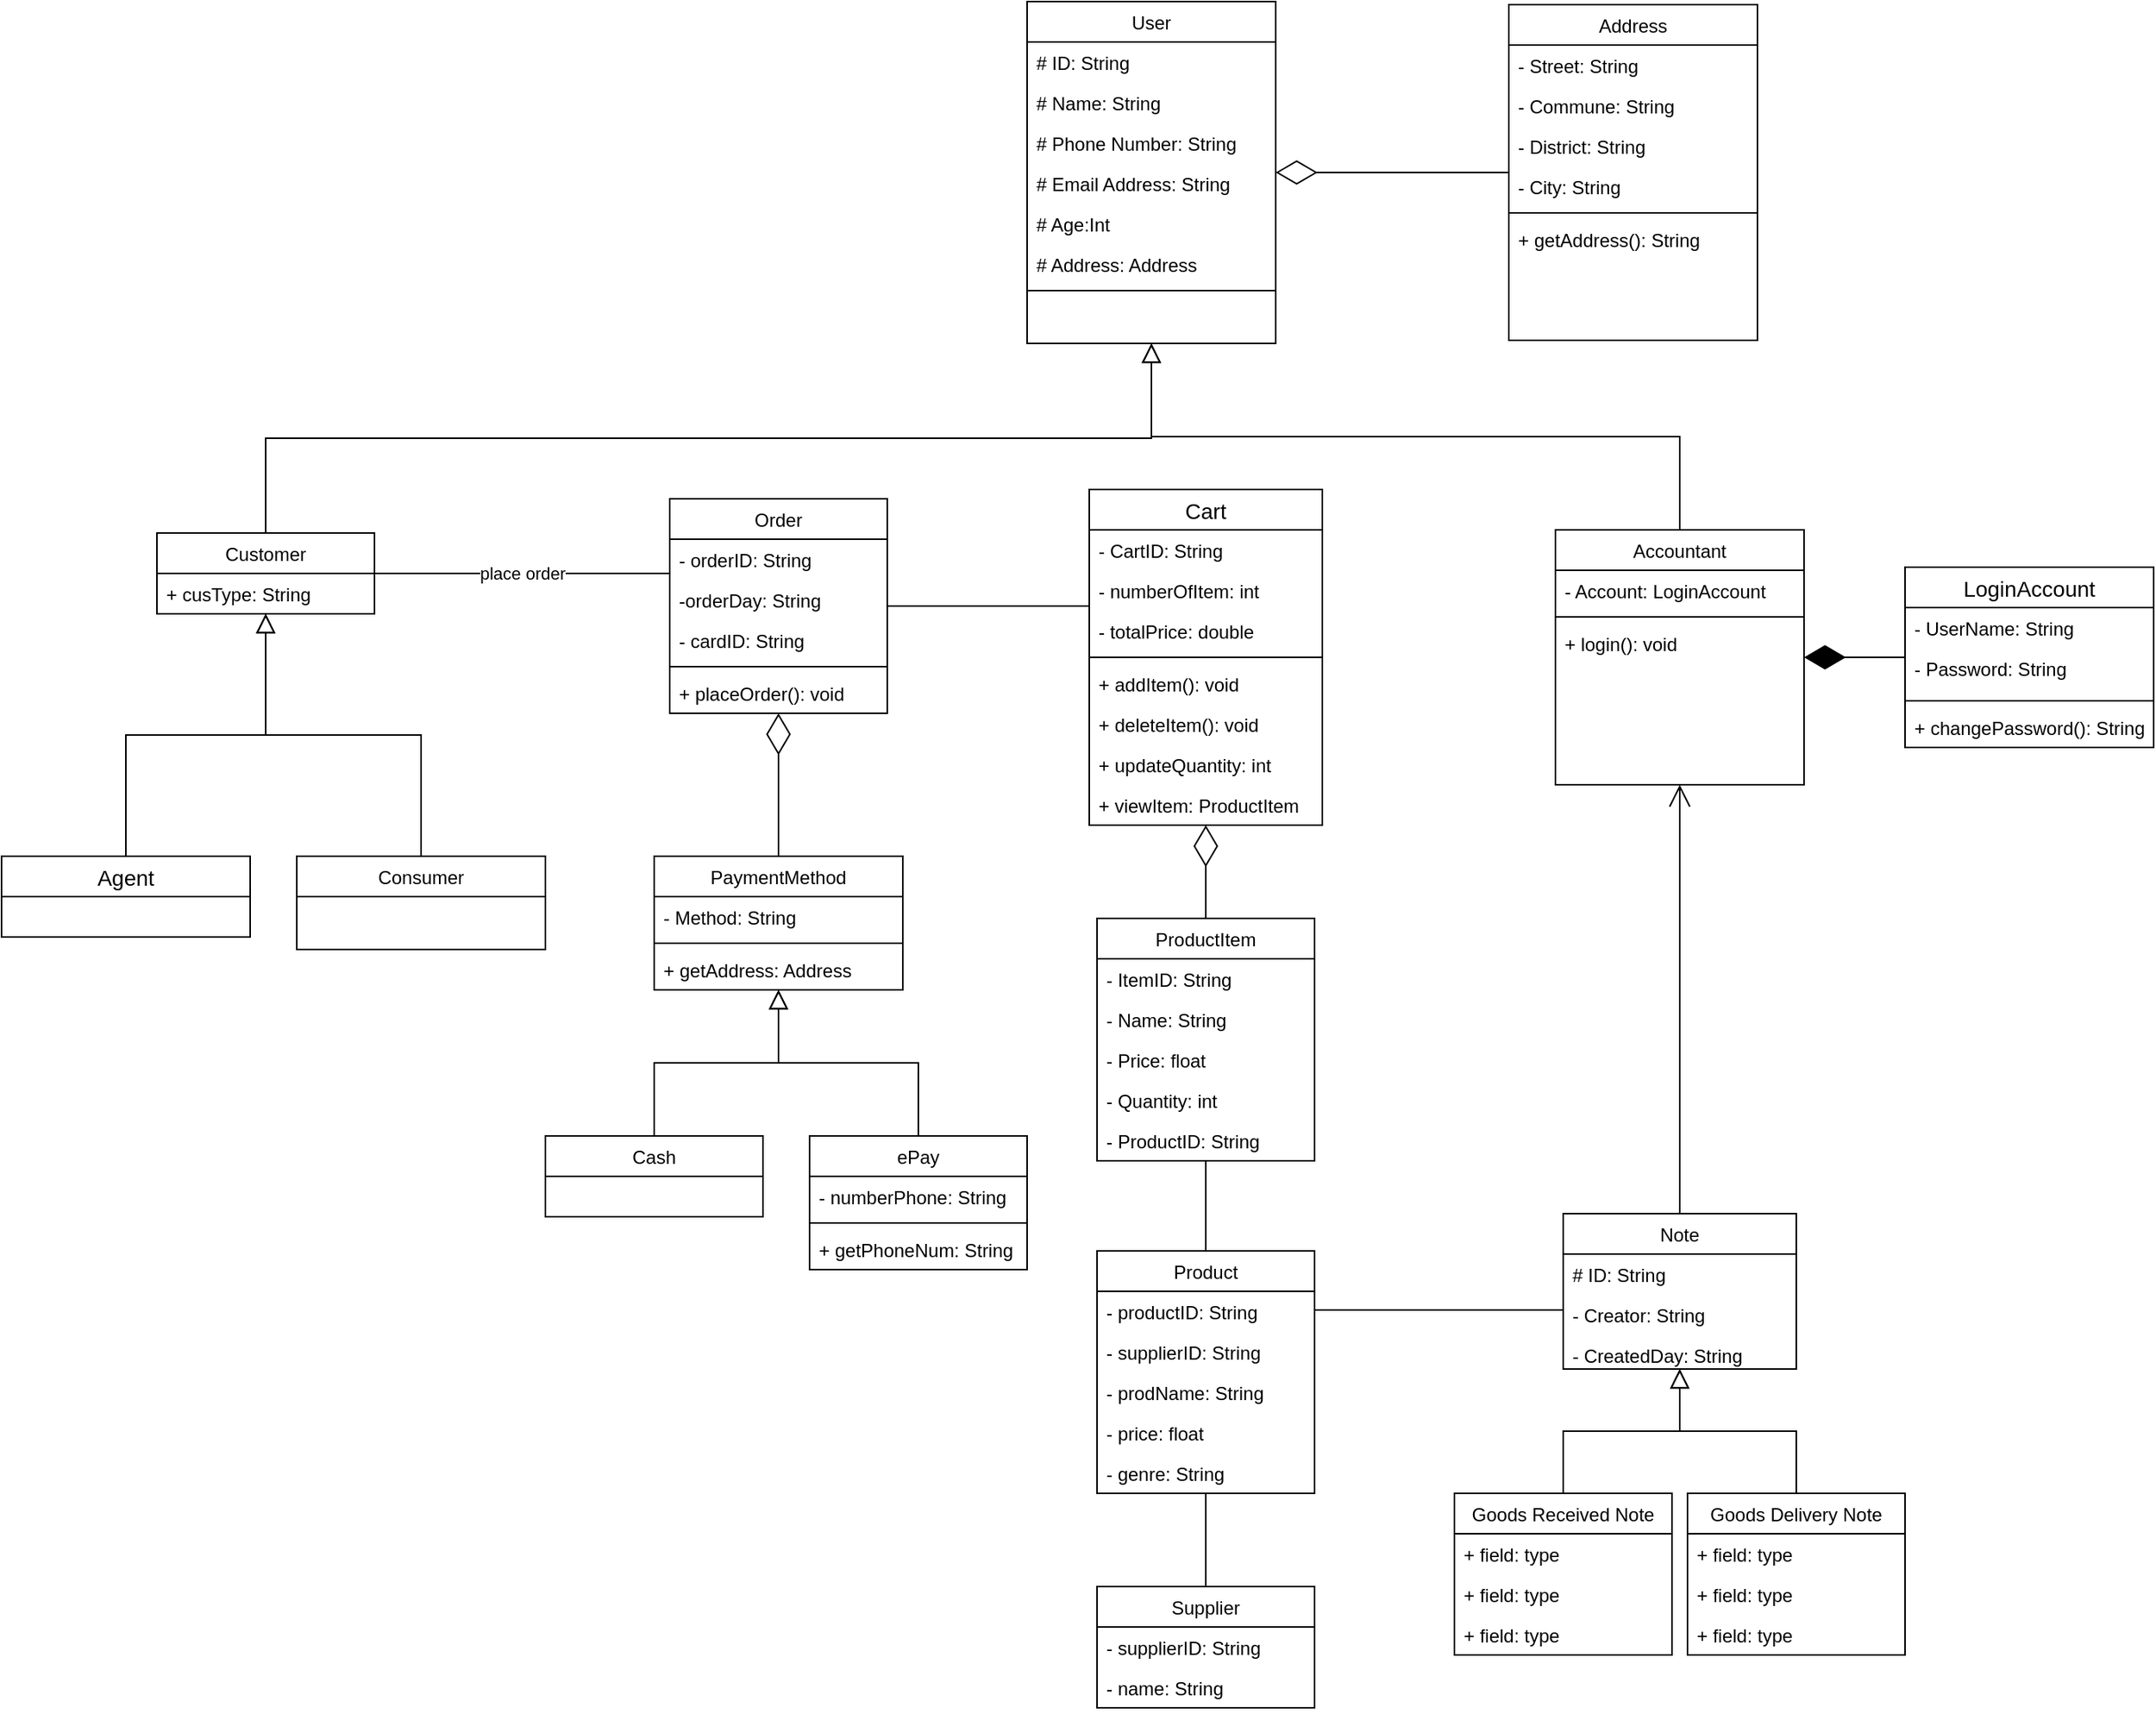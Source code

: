 <mxfile version="20.5.3" type="github">
  <diagram id="C5RBs43oDa-KdzZeNtuy" name="Page-1">
    <mxGraphModel dx="3068" dy="823" grid="1" gridSize="10" guides="1" tooltips="1" connect="1" arrows="1" fold="1" page="1" pageScale="1" pageWidth="827" pageHeight="1169" math="0" shadow="0">
      <root>
        <mxCell id="WIyWlLk6GJQsqaUBKTNV-0" />
        <mxCell id="WIyWlLk6GJQsqaUBKTNV-1" parent="WIyWlLk6GJQsqaUBKTNV-0" />
        <mxCell id="zkfFHV4jXpPFQw0GAbJ--0" value="User" style="swimlane;fontStyle=0;align=center;verticalAlign=top;childLayout=stackLayout;horizontal=1;startSize=26;horizontalStack=0;resizeParent=1;resizeLast=0;collapsible=1;marginBottom=0;rounded=0;shadow=0;strokeWidth=1;glass=0;sketch=0;gradientColor=none;fillColor=none;" parent="WIyWlLk6GJQsqaUBKTNV-1" vertex="1">
          <mxGeometry x="-290" y="350" width="160" height="220" as="geometry">
            <mxRectangle x="230" y="140" width="160" height="26" as="alternateBounds" />
          </mxGeometry>
        </mxCell>
        <mxCell id="hDzxlIiHxSEQeTDy4nGC-58" value="# ID: String" style="text;strokeColor=none;fillColor=none;align=left;verticalAlign=top;spacingLeft=4;spacingRight=4;overflow=hidden;rotatable=0;points=[[0,0.5],[1,0.5]];portConstraint=eastwest;" vertex="1" parent="zkfFHV4jXpPFQw0GAbJ--0">
          <mxGeometry y="26" width="160" height="26" as="geometry" />
        </mxCell>
        <mxCell id="zkfFHV4jXpPFQw0GAbJ--1" value="# Name: String" style="text;align=left;verticalAlign=top;spacingLeft=4;spacingRight=4;overflow=hidden;rotatable=0;points=[[0,0.5],[1,0.5]];portConstraint=eastwest;" parent="zkfFHV4jXpPFQw0GAbJ--0" vertex="1">
          <mxGeometry y="52" width="160" height="26" as="geometry" />
        </mxCell>
        <mxCell id="zkfFHV4jXpPFQw0GAbJ--2" value="# Phone Number: String" style="text;align=left;verticalAlign=top;spacingLeft=4;spacingRight=4;overflow=hidden;rotatable=0;points=[[0,0.5],[1,0.5]];portConstraint=eastwest;rounded=0;shadow=0;html=0;" parent="zkfFHV4jXpPFQw0GAbJ--0" vertex="1">
          <mxGeometry y="78" width="160" height="26" as="geometry" />
        </mxCell>
        <mxCell id="zkfFHV4jXpPFQw0GAbJ--3" value="# Email Address: String" style="text;align=left;verticalAlign=top;spacingLeft=4;spacingRight=4;overflow=hidden;rotatable=0;points=[[0,0.5],[1,0.5]];portConstraint=eastwest;rounded=0;shadow=0;html=0;" parent="zkfFHV4jXpPFQw0GAbJ--0" vertex="1">
          <mxGeometry y="104" width="160" height="26" as="geometry" />
        </mxCell>
        <mxCell id="hDzxlIiHxSEQeTDy4nGC-28" value="# Age:Int" style="text;strokeColor=none;fillColor=none;align=left;verticalAlign=top;spacingLeft=4;spacingRight=4;overflow=hidden;rotatable=0;points=[[0,0.5],[1,0.5]];portConstraint=eastwest;" vertex="1" parent="zkfFHV4jXpPFQw0GAbJ--0">
          <mxGeometry y="130" width="160" height="26" as="geometry" />
        </mxCell>
        <mxCell id="hDzxlIiHxSEQeTDy4nGC-30" value="# Address: Address" style="text;strokeColor=none;fillColor=none;align=left;verticalAlign=top;spacingLeft=4;spacingRight=4;overflow=hidden;rotatable=0;points=[[0,0.5],[1,0.5]];portConstraint=eastwest;" vertex="1" parent="zkfFHV4jXpPFQw0GAbJ--0">
          <mxGeometry y="156" width="160" height="26" as="geometry" />
        </mxCell>
        <mxCell id="zkfFHV4jXpPFQw0GAbJ--4" value="" style="line;html=1;strokeWidth=1;align=left;verticalAlign=middle;spacingTop=-1;spacingLeft=3;spacingRight=3;rotatable=0;labelPosition=right;points=[];portConstraint=eastwest;" parent="zkfFHV4jXpPFQw0GAbJ--0" vertex="1">
          <mxGeometry y="182" width="160" height="8" as="geometry" />
        </mxCell>
        <mxCell id="zkfFHV4jXpPFQw0GAbJ--6" value="Accountant" style="swimlane;fontStyle=0;align=center;verticalAlign=top;childLayout=stackLayout;horizontal=1;startSize=26;horizontalStack=0;resizeParent=1;resizeLast=0;collapsible=1;marginBottom=0;rounded=0;shadow=0;strokeWidth=1;fillColor=none;" parent="WIyWlLk6GJQsqaUBKTNV-1" vertex="1">
          <mxGeometry x="50" y="690" width="160" height="164" as="geometry">
            <mxRectangle x="130" y="380" width="160" height="26" as="alternateBounds" />
          </mxGeometry>
        </mxCell>
        <mxCell id="hDzxlIiHxSEQeTDy4nGC-31" value="- Account: LoginAccount" style="text;strokeColor=none;fillColor=none;align=left;verticalAlign=top;spacingLeft=4;spacingRight=4;overflow=hidden;rotatable=0;points=[[0,0.5],[1,0.5]];portConstraint=eastwest;" vertex="1" parent="zkfFHV4jXpPFQw0GAbJ--6">
          <mxGeometry y="26" width="160" height="26" as="geometry" />
        </mxCell>
        <mxCell id="zkfFHV4jXpPFQw0GAbJ--9" value="" style="line;html=1;strokeWidth=1;align=left;verticalAlign=middle;spacingTop=-1;spacingLeft=3;spacingRight=3;rotatable=0;labelPosition=right;points=[];portConstraint=eastwest;" parent="zkfFHV4jXpPFQw0GAbJ--6" vertex="1">
          <mxGeometry y="52" width="160" height="8" as="geometry" />
        </mxCell>
        <mxCell id="hDzxlIiHxSEQeTDy4nGC-85" value="+ login(): void" style="text;strokeColor=none;fillColor=none;align=left;verticalAlign=top;spacingLeft=4;spacingRight=4;overflow=hidden;rotatable=0;points=[[0,0.5],[1,0.5]];portConstraint=eastwest;" vertex="1" parent="zkfFHV4jXpPFQw0GAbJ--6">
          <mxGeometry y="60" width="160" height="26" as="geometry" />
        </mxCell>
        <mxCell id="zkfFHV4jXpPFQw0GAbJ--12" value="" style="endArrow=block;endSize=10;endFill=0;shadow=0;strokeWidth=1;rounded=0;edgeStyle=elbowEdgeStyle;elbow=vertical;" parent="WIyWlLk6GJQsqaUBKTNV-1" source="zkfFHV4jXpPFQw0GAbJ--6" target="zkfFHV4jXpPFQw0GAbJ--0" edge="1">
          <mxGeometry width="160" relative="1" as="geometry">
            <mxPoint x="200" y="203" as="sourcePoint" />
            <mxPoint x="200" y="203" as="targetPoint" />
          </mxGeometry>
        </mxCell>
        <mxCell id="zkfFHV4jXpPFQw0GAbJ--13" value="Consumer" style="swimlane;fontStyle=0;align=center;verticalAlign=top;childLayout=stackLayout;horizontal=1;startSize=26;horizontalStack=0;resizeParent=1;resizeLast=0;collapsible=1;marginBottom=0;rounded=0;shadow=0;strokeWidth=1;fillColor=none;" parent="WIyWlLk6GJQsqaUBKTNV-1" vertex="1">
          <mxGeometry x="-760" y="900" width="160" height="60" as="geometry">
            <mxRectangle x="340" y="380" width="170" height="26" as="alternateBounds" />
          </mxGeometry>
        </mxCell>
        <mxCell id="zkfFHV4jXpPFQw0GAbJ--16" value="" style="endArrow=block;endSize=10;endFill=0;shadow=0;strokeWidth=1;rounded=0;edgeStyle=elbowEdgeStyle;elbow=vertical;" parent="WIyWlLk6GJQsqaUBKTNV-1" source="zkfFHV4jXpPFQw0GAbJ--13" target="oCz8fH9O_OMHNRwuJ_HF-74" edge="1">
          <mxGeometry width="160" relative="1" as="geometry">
            <mxPoint x="-60" y="571" as="sourcePoint" />
            <mxPoint x="-540" y="738" as="targetPoint" />
          </mxGeometry>
        </mxCell>
        <mxCell id="zkfFHV4jXpPFQw0GAbJ--17" value="Address" style="swimlane;fontStyle=0;align=center;verticalAlign=top;childLayout=stackLayout;horizontal=1;startSize=26;horizontalStack=0;resizeParent=1;resizeLast=0;collapsible=1;marginBottom=0;rounded=0;shadow=0;strokeWidth=1;fillColor=none;" parent="WIyWlLk6GJQsqaUBKTNV-1" vertex="1">
          <mxGeometry x="20" y="352" width="160" height="216" as="geometry">
            <mxRectangle x="550" y="140" width="160" height="26" as="alternateBounds" />
          </mxGeometry>
        </mxCell>
        <mxCell id="zkfFHV4jXpPFQw0GAbJ--19" value="- Street: String" style="text;align=left;verticalAlign=top;spacingLeft=4;spacingRight=4;overflow=hidden;rotatable=0;points=[[0,0.5],[1,0.5]];portConstraint=eastwest;rounded=0;shadow=0;html=0;" parent="zkfFHV4jXpPFQw0GAbJ--17" vertex="1">
          <mxGeometry y="26" width="160" height="26" as="geometry" />
        </mxCell>
        <mxCell id="zkfFHV4jXpPFQw0GAbJ--20" value="- Commune: String" style="text;align=left;verticalAlign=top;spacingLeft=4;spacingRight=4;overflow=hidden;rotatable=0;points=[[0,0.5],[1,0.5]];portConstraint=eastwest;rounded=0;shadow=0;html=0;" parent="zkfFHV4jXpPFQw0GAbJ--17" vertex="1">
          <mxGeometry y="52" width="160" height="26" as="geometry" />
        </mxCell>
        <mxCell id="zkfFHV4jXpPFQw0GAbJ--21" value="- District: String" style="text;align=left;verticalAlign=top;spacingLeft=4;spacingRight=4;overflow=hidden;rotatable=0;points=[[0,0.5],[1,0.5]];portConstraint=eastwest;rounded=0;shadow=0;html=0;" parent="zkfFHV4jXpPFQw0GAbJ--17" vertex="1">
          <mxGeometry y="78" width="160" height="26" as="geometry" />
        </mxCell>
        <mxCell id="zkfFHV4jXpPFQw0GAbJ--22" value="- City: String" style="text;align=left;verticalAlign=top;spacingLeft=4;spacingRight=4;overflow=hidden;rotatable=0;points=[[0,0.5],[1,0.5]];portConstraint=eastwest;rounded=0;shadow=0;html=0;" parent="zkfFHV4jXpPFQw0GAbJ--17" vertex="1">
          <mxGeometry y="104" width="160" height="26" as="geometry" />
        </mxCell>
        <mxCell id="zkfFHV4jXpPFQw0GAbJ--23" value="" style="line;html=1;strokeWidth=1;align=left;verticalAlign=middle;spacingTop=-1;spacingLeft=3;spacingRight=3;rotatable=0;labelPosition=right;points=[];portConstraint=eastwest;" parent="zkfFHV4jXpPFQw0GAbJ--17" vertex="1">
          <mxGeometry y="130" width="160" height="8" as="geometry" />
        </mxCell>
        <mxCell id="hDzxlIiHxSEQeTDy4nGC-86" value="+ getAddress(): String" style="text;strokeColor=none;fillColor=none;align=left;verticalAlign=top;spacingLeft=4;spacingRight=4;overflow=hidden;rotatable=0;points=[[0,0.5],[1,0.5]];portConstraint=eastwest;" vertex="1" parent="zkfFHV4jXpPFQw0GAbJ--17">
          <mxGeometry y="138" width="160" height="26" as="geometry" />
        </mxCell>
        <mxCell id="oCz8fH9O_OMHNRwuJ_HF-2" value="Agent" style="swimlane;fontStyle=0;childLayout=stackLayout;horizontal=1;startSize=26;horizontalStack=0;resizeParent=1;resizeParentMax=0;resizeLast=0;collapsible=1;marginBottom=0;align=center;fontSize=14;fillColor=none;" parent="WIyWlLk6GJQsqaUBKTNV-1" vertex="1">
          <mxGeometry x="-950" y="900" width="160" height="52" as="geometry" />
        </mxCell>
        <mxCell id="oCz8fH9O_OMHNRwuJ_HF-9" value="" style="endArrow=block;endSize=10;endFill=0;shadow=0;strokeWidth=1;rounded=0;edgeStyle=elbowEdgeStyle;elbow=vertical;" parent="WIyWlLk6GJQsqaUBKTNV-1" source="oCz8fH9O_OMHNRwuJ_HF-2" target="oCz8fH9O_OMHNRwuJ_HF-74" edge="1">
          <mxGeometry width="160" relative="1" as="geometry">
            <mxPoint x="-440" y="948" as="sourcePoint" />
            <mxPoint x="-560" y="718" as="targetPoint" />
          </mxGeometry>
        </mxCell>
        <mxCell id="oCz8fH9O_OMHNRwuJ_HF-10" value="LoginAccount" style="swimlane;fontStyle=0;childLayout=stackLayout;horizontal=1;startSize=26;horizontalStack=0;resizeParent=1;resizeParentMax=0;resizeLast=0;collapsible=1;marginBottom=0;align=center;fontSize=14;" parent="WIyWlLk6GJQsqaUBKTNV-1" vertex="1">
          <mxGeometry x="275" y="714" width="160" height="116" as="geometry" />
        </mxCell>
        <mxCell id="hDzxlIiHxSEQeTDy4nGC-47" value="- UserName: String" style="text;strokeColor=none;fillColor=none;align=left;verticalAlign=top;spacingLeft=4;spacingRight=4;overflow=hidden;rotatable=0;points=[[0,0.5],[1,0.5]];portConstraint=eastwest;" vertex="1" parent="oCz8fH9O_OMHNRwuJ_HF-10">
          <mxGeometry y="26" width="160" height="26" as="geometry" />
        </mxCell>
        <mxCell id="oCz8fH9O_OMHNRwuJ_HF-11" value="- Password: String" style="text;strokeColor=none;fillColor=none;spacingLeft=4;spacingRight=4;overflow=hidden;rotatable=0;points=[[0,0.5],[1,0.5]];portConstraint=eastwest;fontSize=12;" parent="oCz8fH9O_OMHNRwuJ_HF-10" vertex="1">
          <mxGeometry y="52" width="160" height="30" as="geometry" />
        </mxCell>
        <mxCell id="hDzxlIiHxSEQeTDy4nGC-83" value="" style="line;strokeWidth=1;fillColor=none;align=left;verticalAlign=middle;spacingTop=-1;spacingLeft=3;spacingRight=3;rotatable=0;labelPosition=right;points=[];portConstraint=eastwest;strokeColor=inherit;" vertex="1" parent="oCz8fH9O_OMHNRwuJ_HF-10">
          <mxGeometry y="82" width="160" height="8" as="geometry" />
        </mxCell>
        <mxCell id="hDzxlIiHxSEQeTDy4nGC-84" value="+ changePassword(): String" style="text;strokeColor=none;fillColor=none;align=left;verticalAlign=top;spacingLeft=4;spacingRight=4;overflow=hidden;rotatable=0;points=[[0,0.5],[1,0.5]];portConstraint=eastwest;" vertex="1" parent="oCz8fH9O_OMHNRwuJ_HF-10">
          <mxGeometry y="90" width="160" height="26" as="geometry" />
        </mxCell>
        <mxCell id="oCz8fH9O_OMHNRwuJ_HF-30" value="Cart" style="swimlane;fontStyle=0;childLayout=stackLayout;horizontal=1;startSize=26;horizontalStack=0;resizeParent=1;resizeParentMax=0;resizeLast=0;collapsible=1;marginBottom=0;align=center;fontSize=14;fillColor=none;" parent="WIyWlLk6GJQsqaUBKTNV-1" vertex="1">
          <mxGeometry x="-250" y="664" width="150" height="216" as="geometry" />
        </mxCell>
        <mxCell id="hDzxlIiHxSEQeTDy4nGC-60" value="- CartID: String" style="text;strokeColor=none;fillColor=none;align=left;verticalAlign=top;spacingLeft=4;spacingRight=4;overflow=hidden;rotatable=0;points=[[0,0.5],[1,0.5]];portConstraint=eastwest;" vertex="1" parent="oCz8fH9O_OMHNRwuJ_HF-30">
          <mxGeometry y="26" width="150" height="26" as="geometry" />
        </mxCell>
        <mxCell id="hDzxlIiHxSEQeTDy4nGC-73" value="- numberOfItem: int" style="text;strokeColor=none;fillColor=none;align=left;verticalAlign=top;spacingLeft=4;spacingRight=4;overflow=hidden;rotatable=0;points=[[0,0.5],[1,0.5]];portConstraint=eastwest;" vertex="1" parent="oCz8fH9O_OMHNRwuJ_HF-30">
          <mxGeometry y="52" width="150" height="26" as="geometry" />
        </mxCell>
        <mxCell id="hDzxlIiHxSEQeTDy4nGC-74" value="- totalPrice: double" style="text;strokeColor=none;fillColor=none;align=left;verticalAlign=top;spacingLeft=4;spacingRight=4;overflow=hidden;rotatable=0;points=[[0,0.5],[1,0.5]];portConstraint=eastwest;" vertex="1" parent="oCz8fH9O_OMHNRwuJ_HF-30">
          <mxGeometry y="78" width="150" height="26" as="geometry" />
        </mxCell>
        <mxCell id="hDzxlIiHxSEQeTDy4nGC-89" value="" style="line;strokeWidth=1;fillColor=none;align=left;verticalAlign=middle;spacingTop=-1;spacingLeft=3;spacingRight=3;rotatable=0;labelPosition=right;points=[];portConstraint=eastwest;strokeColor=inherit;" vertex="1" parent="oCz8fH9O_OMHNRwuJ_HF-30">
          <mxGeometry y="104" width="150" height="8" as="geometry" />
        </mxCell>
        <mxCell id="hDzxlIiHxSEQeTDy4nGC-90" value="+ addItem(): void" style="text;strokeColor=none;fillColor=none;align=left;verticalAlign=top;spacingLeft=4;spacingRight=4;overflow=hidden;rotatable=0;points=[[0,0.5],[1,0.5]];portConstraint=eastwest;" vertex="1" parent="oCz8fH9O_OMHNRwuJ_HF-30">
          <mxGeometry y="112" width="150" height="26" as="geometry" />
        </mxCell>
        <mxCell id="hDzxlIiHxSEQeTDy4nGC-91" value="+ deleteItem(): void" style="text;strokeColor=none;fillColor=none;align=left;verticalAlign=top;spacingLeft=4;spacingRight=4;overflow=hidden;rotatable=0;points=[[0,0.5],[1,0.5]];portConstraint=eastwest;" vertex="1" parent="oCz8fH9O_OMHNRwuJ_HF-30">
          <mxGeometry y="138" width="150" height="26" as="geometry" />
        </mxCell>
        <mxCell id="hDzxlIiHxSEQeTDy4nGC-92" value="+ updateQuantity: int" style="text;strokeColor=none;fillColor=none;align=left;verticalAlign=top;spacingLeft=4;spacingRight=4;overflow=hidden;rotatable=0;points=[[0,0.5],[1,0.5]];portConstraint=eastwest;" vertex="1" parent="oCz8fH9O_OMHNRwuJ_HF-30">
          <mxGeometry y="164" width="150" height="26" as="geometry" />
        </mxCell>
        <mxCell id="hDzxlIiHxSEQeTDy4nGC-93" value="+ viewItem: ProductItem" style="text;strokeColor=none;fillColor=none;align=left;verticalAlign=top;spacingLeft=4;spacingRight=4;overflow=hidden;rotatable=0;points=[[0,0.5],[1,0.5]];portConstraint=eastwest;" vertex="1" parent="oCz8fH9O_OMHNRwuJ_HF-30">
          <mxGeometry y="190" width="150" height="26" as="geometry" />
        </mxCell>
        <mxCell id="oCz8fH9O_OMHNRwuJ_HF-43" value="Goods Received Note" style="swimlane;fontStyle=0;childLayout=stackLayout;horizontal=1;startSize=26;fillColor=none;horizontalStack=0;resizeParent=1;resizeParentMax=0;resizeLast=0;collapsible=1;marginBottom=0;" parent="WIyWlLk6GJQsqaUBKTNV-1" vertex="1">
          <mxGeometry x="-15" y="1310" width="140" height="104" as="geometry" />
        </mxCell>
        <mxCell id="oCz8fH9O_OMHNRwuJ_HF-44" value="+ field: type" style="text;strokeColor=none;fillColor=none;align=left;verticalAlign=top;spacingLeft=4;spacingRight=4;overflow=hidden;rotatable=0;points=[[0,0.5],[1,0.5]];portConstraint=eastwest;" parent="oCz8fH9O_OMHNRwuJ_HF-43" vertex="1">
          <mxGeometry y="26" width="140" height="26" as="geometry" />
        </mxCell>
        <mxCell id="oCz8fH9O_OMHNRwuJ_HF-45" value="+ field: type" style="text;strokeColor=none;fillColor=none;align=left;verticalAlign=top;spacingLeft=4;spacingRight=4;overflow=hidden;rotatable=0;points=[[0,0.5],[1,0.5]];portConstraint=eastwest;" parent="oCz8fH9O_OMHNRwuJ_HF-43" vertex="1">
          <mxGeometry y="52" width="140" height="26" as="geometry" />
        </mxCell>
        <mxCell id="oCz8fH9O_OMHNRwuJ_HF-46" value="+ field: type" style="text;strokeColor=none;fillColor=none;align=left;verticalAlign=top;spacingLeft=4;spacingRight=4;overflow=hidden;rotatable=0;points=[[0,0.5],[1,0.5]];portConstraint=eastwest;" parent="oCz8fH9O_OMHNRwuJ_HF-43" vertex="1">
          <mxGeometry y="78" width="140" height="26" as="geometry" />
        </mxCell>
        <mxCell id="oCz8fH9O_OMHNRwuJ_HF-47" value="Goods Delivery Note" style="swimlane;fontStyle=0;childLayout=stackLayout;horizontal=1;startSize=26;fillColor=none;horizontalStack=0;resizeParent=1;resizeParentMax=0;resizeLast=0;collapsible=1;marginBottom=0;" parent="WIyWlLk6GJQsqaUBKTNV-1" vertex="1">
          <mxGeometry x="135" y="1310" width="140" height="104" as="geometry" />
        </mxCell>
        <mxCell id="oCz8fH9O_OMHNRwuJ_HF-48" value="+ field: type" style="text;strokeColor=none;fillColor=none;align=left;verticalAlign=top;spacingLeft=4;spacingRight=4;overflow=hidden;rotatable=0;points=[[0,0.5],[1,0.5]];portConstraint=eastwest;" parent="oCz8fH9O_OMHNRwuJ_HF-47" vertex="1">
          <mxGeometry y="26" width="140" height="26" as="geometry" />
        </mxCell>
        <mxCell id="oCz8fH9O_OMHNRwuJ_HF-49" value="+ field: type" style="text;strokeColor=none;fillColor=none;align=left;verticalAlign=top;spacingLeft=4;spacingRight=4;overflow=hidden;rotatable=0;points=[[0,0.5],[1,0.5]];portConstraint=eastwest;" parent="oCz8fH9O_OMHNRwuJ_HF-47" vertex="1">
          <mxGeometry y="52" width="140" height="26" as="geometry" />
        </mxCell>
        <mxCell id="oCz8fH9O_OMHNRwuJ_HF-50" value="+ field: type" style="text;strokeColor=none;fillColor=none;align=left;verticalAlign=top;spacingLeft=4;spacingRight=4;overflow=hidden;rotatable=0;points=[[0,0.5],[1,0.5]];portConstraint=eastwest;" parent="oCz8fH9O_OMHNRwuJ_HF-47" vertex="1">
          <mxGeometry y="78" width="140" height="26" as="geometry" />
        </mxCell>
        <mxCell id="oCz8fH9O_OMHNRwuJ_HF-51" value="Supplier" style="swimlane;fontStyle=0;childLayout=stackLayout;horizontal=1;startSize=26;fillColor=none;horizontalStack=0;resizeParent=1;resizeParentMax=0;resizeLast=0;collapsible=1;marginBottom=0;" parent="WIyWlLk6GJQsqaUBKTNV-1" vertex="1">
          <mxGeometry x="-245" y="1370" width="140" height="78" as="geometry" />
        </mxCell>
        <mxCell id="oCz8fH9O_OMHNRwuJ_HF-52" value="- supplierID: String" style="text;strokeColor=none;fillColor=none;align=left;verticalAlign=top;spacingLeft=4;spacingRight=4;overflow=hidden;rotatable=0;points=[[0,0.5],[1,0.5]];portConstraint=eastwest;" parent="oCz8fH9O_OMHNRwuJ_HF-51" vertex="1">
          <mxGeometry y="26" width="140" height="26" as="geometry" />
        </mxCell>
        <mxCell id="oCz8fH9O_OMHNRwuJ_HF-53" value="- name: String" style="text;strokeColor=none;fillColor=none;align=left;verticalAlign=top;spacingLeft=4;spacingRight=4;overflow=hidden;rotatable=0;points=[[0,0.5],[1,0.5]];portConstraint=eastwest;" parent="oCz8fH9O_OMHNRwuJ_HF-51" vertex="1">
          <mxGeometry y="52" width="140" height="26" as="geometry" />
        </mxCell>
        <mxCell id="oCz8fH9O_OMHNRwuJ_HF-55" value="Product" style="swimlane;fontStyle=0;childLayout=stackLayout;horizontal=1;startSize=26;fillColor=none;horizontalStack=0;resizeParent=1;resizeParentMax=0;resizeLast=0;collapsible=1;marginBottom=0;" parent="WIyWlLk6GJQsqaUBKTNV-1" vertex="1">
          <mxGeometry x="-245" y="1154" width="140" height="156" as="geometry" />
        </mxCell>
        <mxCell id="hDzxlIiHxSEQeTDy4nGC-56" value="- productID: String" style="text;strokeColor=none;fillColor=none;align=left;verticalAlign=top;spacingLeft=4;spacingRight=4;overflow=hidden;rotatable=0;points=[[0,0.5],[1,0.5]];portConstraint=eastwest;" vertex="1" parent="oCz8fH9O_OMHNRwuJ_HF-55">
          <mxGeometry y="26" width="140" height="26" as="geometry" />
        </mxCell>
        <mxCell id="hDzxlIiHxSEQeTDy4nGC-34" value="- supplierID: String " style="text;strokeColor=none;fillColor=none;align=left;verticalAlign=top;spacingLeft=4;spacingRight=4;overflow=hidden;rotatable=0;points=[[0,0.5],[1,0.5]];portConstraint=eastwest;" vertex="1" parent="oCz8fH9O_OMHNRwuJ_HF-55">
          <mxGeometry y="52" width="140" height="26" as="geometry" />
        </mxCell>
        <mxCell id="oCz8fH9O_OMHNRwuJ_HF-56" value="- prodName: String" style="text;strokeColor=none;fillColor=none;align=left;verticalAlign=top;spacingLeft=4;spacingRight=4;overflow=hidden;rotatable=0;points=[[0,0.5],[1,0.5]];portConstraint=eastwest;" parent="oCz8fH9O_OMHNRwuJ_HF-55" vertex="1">
          <mxGeometry y="78" width="140" height="26" as="geometry" />
        </mxCell>
        <mxCell id="oCz8fH9O_OMHNRwuJ_HF-57" value="- price: float" style="text;strokeColor=none;fillColor=none;align=left;verticalAlign=top;spacingLeft=4;spacingRight=4;overflow=hidden;rotatable=0;points=[[0,0.5],[1,0.5]];portConstraint=eastwest;" parent="oCz8fH9O_OMHNRwuJ_HF-55" vertex="1">
          <mxGeometry y="104" width="140" height="26" as="geometry" />
        </mxCell>
        <mxCell id="oCz8fH9O_OMHNRwuJ_HF-58" value="- genre: String" style="text;strokeColor=none;fillColor=none;align=left;verticalAlign=top;spacingLeft=4;spacingRight=4;overflow=hidden;rotatable=0;points=[[0,0.5],[1,0.5]];portConstraint=eastwest;" parent="oCz8fH9O_OMHNRwuJ_HF-55" vertex="1">
          <mxGeometry y="130" width="140" height="26" as="geometry" />
        </mxCell>
        <mxCell id="oCz8fH9O_OMHNRwuJ_HF-61" value="Note" style="swimlane;fontStyle=0;childLayout=stackLayout;horizontal=1;startSize=26;fillColor=none;horizontalStack=0;resizeParent=1;resizeParentMax=0;resizeLast=0;collapsible=1;marginBottom=0;rounded=0;shadow=0;glass=0;sketch=0;" parent="WIyWlLk6GJQsqaUBKTNV-1" vertex="1">
          <mxGeometry x="55" y="1130" width="150" height="100" as="geometry" />
        </mxCell>
        <mxCell id="oCz8fH9O_OMHNRwuJ_HF-63" value="# ID: String" style="text;strokeColor=none;fillColor=none;align=left;verticalAlign=top;spacingLeft=4;spacingRight=4;overflow=hidden;rotatable=0;points=[[0,0.5],[1,0.5]];portConstraint=eastwest;rounded=0;shadow=0;glass=0;sketch=0;" parent="oCz8fH9O_OMHNRwuJ_HF-61" vertex="1">
          <mxGeometry y="26" width="150" height="26" as="geometry" />
        </mxCell>
        <mxCell id="oCz8fH9O_OMHNRwuJ_HF-62" value="- Creator: String" style="text;strokeColor=none;fillColor=none;align=left;verticalAlign=top;spacingLeft=4;spacingRight=4;overflow=hidden;rotatable=0;points=[[0,0.5],[1,0.5]];portConstraint=eastwest;rounded=0;shadow=0;glass=0;sketch=0;" parent="oCz8fH9O_OMHNRwuJ_HF-61" vertex="1">
          <mxGeometry y="52" width="150" height="26" as="geometry" />
        </mxCell>
        <mxCell id="oCz8fH9O_OMHNRwuJ_HF-64" value="- CreatedDay: String" style="text;strokeColor=none;fillColor=none;align=left;verticalAlign=top;spacingLeft=4;spacingRight=4;overflow=hidden;rotatable=0;points=[[0,0.5],[1,0.5]];portConstraint=eastwest;rounded=0;shadow=0;glass=0;sketch=0;" parent="oCz8fH9O_OMHNRwuJ_HF-61" vertex="1">
          <mxGeometry y="78" width="150" height="22" as="geometry" />
        </mxCell>
        <mxCell id="oCz8fH9O_OMHNRwuJ_HF-67" value="" style="endArrow=block;html=1;rounded=0;startSize=10;endFill=0;edgeStyle=elbowEdgeStyle;elbow=vertical;endSize=10;" parent="WIyWlLk6GJQsqaUBKTNV-1" source="oCz8fH9O_OMHNRwuJ_HF-43" target="oCz8fH9O_OMHNRwuJ_HF-61" edge="1">
          <mxGeometry relative="1" as="geometry">
            <mxPoint x="145" y="1080" as="sourcePoint" />
            <mxPoint x="305" y="1080" as="targetPoint" />
          </mxGeometry>
        </mxCell>
        <mxCell id="oCz8fH9O_OMHNRwuJ_HF-68" value="" style="endArrow=block;html=1;rounded=0;startSize=10;endFill=0;edgeStyle=elbowEdgeStyle;elbow=vertical;endSize=10;" parent="WIyWlLk6GJQsqaUBKTNV-1" source="oCz8fH9O_OMHNRwuJ_HF-47" target="oCz8fH9O_OMHNRwuJ_HF-61" edge="1">
          <mxGeometry relative="1" as="geometry">
            <mxPoint x="321.996" y="1050" as="sourcePoint" />
            <mxPoint x="338.004" y="931" as="targetPoint" />
          </mxGeometry>
        </mxCell>
        <mxCell id="oCz8fH9O_OMHNRwuJ_HF-74" value="Customer" style="swimlane;fontStyle=0;childLayout=stackLayout;horizontal=1;startSize=26;fillColor=none;horizontalStack=0;resizeParent=1;resizeParentMax=0;resizeLast=0;collapsible=1;marginBottom=0;rounded=0;shadow=0;glass=0;sketch=0;" parent="WIyWlLk6GJQsqaUBKTNV-1" vertex="1">
          <mxGeometry x="-850" y="692" width="140" height="52" as="geometry" />
        </mxCell>
        <mxCell id="oCz8fH9O_OMHNRwuJ_HF-77" value="+ cusType: String" style="text;strokeColor=none;fillColor=none;align=left;verticalAlign=top;spacingLeft=4;spacingRight=4;overflow=hidden;rotatable=0;points=[[0,0.5],[1,0.5]];portConstraint=eastwest;rounded=0;shadow=0;glass=0;sketch=0;" parent="oCz8fH9O_OMHNRwuJ_HF-74" vertex="1">
          <mxGeometry y="26" width="140" height="26" as="geometry" />
        </mxCell>
        <mxCell id="oCz8fH9O_OMHNRwuJ_HF-78" value="" style="endArrow=block;endSize=10;endFill=0;shadow=0;strokeWidth=1;rounded=0;edgeStyle=elbowEdgeStyle;elbow=vertical;" parent="WIyWlLk6GJQsqaUBKTNV-1" source="oCz8fH9O_OMHNRwuJ_HF-74" target="zkfFHV4jXpPFQw0GAbJ--0" edge="1">
          <mxGeometry width="160" relative="1" as="geometry">
            <mxPoint x="-310" y="680" as="sourcePoint" />
            <mxPoint x="-260" y="550" as="targetPoint" />
          </mxGeometry>
        </mxCell>
        <mxCell id="oCz8fH9O_OMHNRwuJ_HF-81" value="PaymentMethod" style="swimlane;fontStyle=0;childLayout=stackLayout;horizontal=1;startSize=26;fillColor=none;horizontalStack=0;resizeParent=1;resizeParentMax=0;resizeLast=0;collapsible=1;marginBottom=0;rounded=0;shadow=0;glass=0;sketch=0;" parent="WIyWlLk6GJQsqaUBKTNV-1" vertex="1">
          <mxGeometry x="-530" y="900" width="160" height="86" as="geometry" />
        </mxCell>
        <mxCell id="oCz8fH9O_OMHNRwuJ_HF-82" value="- Method: String" style="text;strokeColor=none;fillColor=none;align=left;verticalAlign=top;spacingLeft=4;spacingRight=4;overflow=hidden;rotatable=0;points=[[0,0.5],[1,0.5]];portConstraint=eastwest;rounded=0;shadow=0;glass=0;sketch=0;" parent="oCz8fH9O_OMHNRwuJ_HF-81" vertex="1">
          <mxGeometry y="26" width="160" height="26" as="geometry" />
        </mxCell>
        <mxCell id="hDzxlIiHxSEQeTDy4nGC-79" value="" style="line;strokeWidth=1;fillColor=none;align=left;verticalAlign=middle;spacingTop=-1;spacingLeft=3;spacingRight=3;rotatable=0;labelPosition=right;points=[];portConstraint=eastwest;strokeColor=inherit;" vertex="1" parent="oCz8fH9O_OMHNRwuJ_HF-81">
          <mxGeometry y="52" width="160" height="8" as="geometry" />
        </mxCell>
        <mxCell id="hDzxlIiHxSEQeTDy4nGC-80" value="+ getAddress: Address" style="text;strokeColor=none;fillColor=none;align=left;verticalAlign=top;spacingLeft=4;spacingRight=4;overflow=hidden;rotatable=0;points=[[0,0.5],[1,0.5]];portConstraint=eastwest;" vertex="1" parent="oCz8fH9O_OMHNRwuJ_HF-81">
          <mxGeometry y="60" width="160" height="26" as="geometry" />
        </mxCell>
        <mxCell id="hDzxlIiHxSEQeTDy4nGC-29" value="" style="endArrow=diamondThin;endFill=0;endSize=24;html=1;rounded=0;" edge="1" parent="WIyWlLk6GJQsqaUBKTNV-1" source="zkfFHV4jXpPFQw0GAbJ--17" target="zkfFHV4jXpPFQw0GAbJ--0">
          <mxGeometry width="160" relative="1" as="geometry">
            <mxPoint x="-310" y="610" as="sourcePoint" />
            <mxPoint x="-150" y="610" as="targetPoint" />
          </mxGeometry>
        </mxCell>
        <mxCell id="hDzxlIiHxSEQeTDy4nGC-33" value="" style="endArrow=diamondThin;endFill=0;endSize=24;html=1;rounded=0;edgeStyle=elbowEdgeStyle;elbow=vertical;" edge="1" parent="WIyWlLk6GJQsqaUBKTNV-1" source="oCz8fH9O_OMHNRwuJ_HF-81" target="hDzxlIiHxSEQeTDy4nGC-69">
          <mxGeometry width="160" relative="1" as="geometry">
            <mxPoint x="-330" y="710" as="sourcePoint" />
            <mxPoint x="-640" y="900" as="targetPoint" />
          </mxGeometry>
        </mxCell>
        <mxCell id="hDzxlIiHxSEQeTDy4nGC-35" value="ProductItem" style="swimlane;fontStyle=0;childLayout=stackLayout;horizontal=1;startSize=26;fillColor=none;horizontalStack=0;resizeParent=1;resizeParentMax=0;resizeLast=0;collapsible=1;marginBottom=0;" vertex="1" parent="WIyWlLk6GJQsqaUBKTNV-1">
          <mxGeometry x="-245" y="940" width="140" height="156" as="geometry" />
        </mxCell>
        <mxCell id="hDzxlIiHxSEQeTDy4nGC-38" value="- ItemID: String" style="text;strokeColor=none;fillColor=none;align=left;verticalAlign=top;spacingLeft=4;spacingRight=4;overflow=hidden;rotatable=0;points=[[0,0.5],[1,0.5]];portConstraint=eastwest;" vertex="1" parent="hDzxlIiHxSEQeTDy4nGC-35">
          <mxGeometry y="26" width="140" height="26" as="geometry" />
        </mxCell>
        <mxCell id="hDzxlIiHxSEQeTDy4nGC-36" value="- Name: String" style="text;strokeColor=none;fillColor=none;align=left;verticalAlign=top;spacingLeft=4;spacingRight=4;overflow=hidden;rotatable=0;points=[[0,0.5],[1,0.5]];portConstraint=eastwest;" vertex="1" parent="hDzxlIiHxSEQeTDy4nGC-35">
          <mxGeometry y="52" width="140" height="26" as="geometry" />
        </mxCell>
        <mxCell id="hDzxlIiHxSEQeTDy4nGC-37" value="- Price: float" style="text;strokeColor=none;fillColor=none;align=left;verticalAlign=top;spacingLeft=4;spacingRight=4;overflow=hidden;rotatable=0;points=[[0,0.5],[1,0.5]];portConstraint=eastwest;" vertex="1" parent="hDzxlIiHxSEQeTDy4nGC-35">
          <mxGeometry y="78" width="140" height="26" as="geometry" />
        </mxCell>
        <mxCell id="hDzxlIiHxSEQeTDy4nGC-54" value="- Quantity: int" style="text;strokeColor=none;fillColor=none;align=left;verticalAlign=top;spacingLeft=4;spacingRight=4;overflow=hidden;rotatable=0;points=[[0,0.5],[1,0.5]];portConstraint=eastwest;" vertex="1" parent="hDzxlIiHxSEQeTDy4nGC-35">
          <mxGeometry y="104" width="140" height="26" as="geometry" />
        </mxCell>
        <mxCell id="hDzxlIiHxSEQeTDy4nGC-55" value="- ProductID: String" style="text;strokeColor=none;fillColor=none;align=left;verticalAlign=top;spacingLeft=4;spacingRight=4;overflow=hidden;rotatable=0;points=[[0,0.5],[1,0.5]];portConstraint=eastwest;" vertex="1" parent="hDzxlIiHxSEQeTDy4nGC-35">
          <mxGeometry y="130" width="140" height="26" as="geometry" />
        </mxCell>
        <mxCell id="hDzxlIiHxSEQeTDy4nGC-40" value="" style="endArrow=diamondThin;endFill=1;endSize=24;html=1;rounded=0;" edge="1" parent="WIyWlLk6GJQsqaUBKTNV-1" source="oCz8fH9O_OMHNRwuJ_HF-10" target="zkfFHV4jXpPFQw0GAbJ--6">
          <mxGeometry width="160" relative="1" as="geometry">
            <mxPoint x="-200" y="920" as="sourcePoint" />
            <mxPoint x="-40" y="920" as="targetPoint" />
          </mxGeometry>
        </mxCell>
        <mxCell id="hDzxlIiHxSEQeTDy4nGC-42" value="" style="endArrow=diamondThin;endFill=0;endSize=24;html=1;rounded=0;edgeStyle=elbowEdgeStyle;elbow=vertical;" edge="1" parent="WIyWlLk6GJQsqaUBKTNV-1" source="hDzxlIiHxSEQeTDy4nGC-35" target="oCz8fH9O_OMHNRwuJ_HF-30">
          <mxGeometry width="160" relative="1" as="geometry">
            <mxPoint x="-160" y="1083" as="sourcePoint" />
            <mxPoint y="1083" as="targetPoint" />
          </mxGeometry>
        </mxCell>
        <mxCell id="hDzxlIiHxSEQeTDy4nGC-48" value="" style="endArrow=open;endFill=1;endSize=12;html=1;rounded=0;elbow=vertical;edgeStyle=elbowEdgeStyle;" edge="1" parent="WIyWlLk6GJQsqaUBKTNV-1" source="oCz8fH9O_OMHNRwuJ_HF-61" target="zkfFHV4jXpPFQw0GAbJ--6">
          <mxGeometry width="160" relative="1" as="geometry">
            <mxPoint x="-230" y="1000" as="sourcePoint" />
            <mxPoint x="-70" y="1000" as="targetPoint" />
          </mxGeometry>
        </mxCell>
        <mxCell id="hDzxlIiHxSEQeTDy4nGC-53" value="" style="endArrow=none;html=1;rounded=0;elbow=vertical;edgeStyle=elbowEdgeStyle;" edge="1" parent="WIyWlLk6GJQsqaUBKTNV-1" source="hDzxlIiHxSEQeTDy4nGC-35" target="oCz8fH9O_OMHNRwuJ_HF-55">
          <mxGeometry relative="1" as="geometry">
            <mxPoint x="-247" y="944" as="sourcePoint" />
            <mxPoint x="-87" y="944" as="targetPoint" />
          </mxGeometry>
        </mxCell>
        <mxCell id="hDzxlIiHxSEQeTDy4nGC-57" value="" style="endArrow=none;endFill=0;endSize=12;html=1;rounded=0;elbow=vertical;" edge="1" parent="WIyWlLk6GJQsqaUBKTNV-1" source="oCz8fH9O_OMHNRwuJ_HF-51" target="oCz8fH9O_OMHNRwuJ_HF-55">
          <mxGeometry width="160" relative="1" as="geometry">
            <mxPoint x="-110" y="980" as="sourcePoint" />
            <mxPoint x="50" y="980" as="targetPoint" />
          </mxGeometry>
        </mxCell>
        <mxCell id="hDzxlIiHxSEQeTDy4nGC-45" value="" style="endArrow=none;endFill=0;endSize=12;html=1;rounded=0;elbow=vertical;edgeStyle=elbowEdgeStyle;" edge="1" parent="WIyWlLk6GJQsqaUBKTNV-1" source="oCz8fH9O_OMHNRwuJ_HF-55" target="oCz8fH9O_OMHNRwuJ_HF-61">
          <mxGeometry width="160" relative="1" as="geometry">
            <mxPoint x="-200" y="1000" as="sourcePoint" />
            <mxPoint x="-40" y="1000" as="targetPoint" />
          </mxGeometry>
        </mxCell>
        <mxCell id="hDzxlIiHxSEQeTDy4nGC-61" value="Cash" style="swimlane;fontStyle=0;childLayout=stackLayout;horizontal=1;startSize=26;fillColor=none;horizontalStack=0;resizeParent=1;resizeParentMax=0;resizeLast=0;collapsible=1;marginBottom=0;" vertex="1" parent="WIyWlLk6GJQsqaUBKTNV-1">
          <mxGeometry x="-600" y="1080" width="140" height="52" as="geometry" />
        </mxCell>
        <mxCell id="hDzxlIiHxSEQeTDy4nGC-65" value="ePay" style="swimlane;fontStyle=0;childLayout=stackLayout;horizontal=1;startSize=26;fillColor=none;horizontalStack=0;resizeParent=1;resizeParentMax=0;resizeLast=0;collapsible=1;marginBottom=0;" vertex="1" parent="WIyWlLk6GJQsqaUBKTNV-1">
          <mxGeometry x="-430" y="1080" width="140" height="86" as="geometry" />
        </mxCell>
        <mxCell id="hDzxlIiHxSEQeTDy4nGC-66" value="- numberPhone: String" style="text;strokeColor=none;fillColor=none;align=left;verticalAlign=top;spacingLeft=4;spacingRight=4;overflow=hidden;rotatable=0;points=[[0,0.5],[1,0.5]];portConstraint=eastwest;" vertex="1" parent="hDzxlIiHxSEQeTDy4nGC-65">
          <mxGeometry y="26" width="140" height="26" as="geometry" />
        </mxCell>
        <mxCell id="hDzxlIiHxSEQeTDy4nGC-81" value="" style="line;strokeWidth=1;fillColor=none;align=left;verticalAlign=middle;spacingTop=-1;spacingLeft=3;spacingRight=3;rotatable=0;labelPosition=right;points=[];portConstraint=eastwest;strokeColor=inherit;" vertex="1" parent="hDzxlIiHxSEQeTDy4nGC-65">
          <mxGeometry y="52" width="140" height="8" as="geometry" />
        </mxCell>
        <mxCell id="hDzxlIiHxSEQeTDy4nGC-82" value="+ getPhoneNum: String" style="text;strokeColor=none;fillColor=none;align=left;verticalAlign=top;spacingLeft=4;spacingRight=4;overflow=hidden;rotatable=0;points=[[0,0.5],[1,0.5]];portConstraint=eastwest;" vertex="1" parent="hDzxlIiHxSEQeTDy4nGC-65">
          <mxGeometry y="60" width="140" height="26" as="geometry" />
        </mxCell>
        <mxCell id="hDzxlIiHxSEQeTDy4nGC-69" value="Order" style="swimlane;fontStyle=0;childLayout=stackLayout;horizontal=1;startSize=26;fillColor=none;horizontalStack=0;resizeParent=1;resizeParentMax=0;resizeLast=0;collapsible=1;marginBottom=0;" vertex="1" parent="WIyWlLk6GJQsqaUBKTNV-1">
          <mxGeometry x="-520" y="670" width="140" height="138" as="geometry" />
        </mxCell>
        <mxCell id="hDzxlIiHxSEQeTDy4nGC-70" value="- orderID: String" style="text;strokeColor=none;fillColor=none;align=left;verticalAlign=top;spacingLeft=4;spacingRight=4;overflow=hidden;rotatable=0;points=[[0,0.5],[1,0.5]];portConstraint=eastwest;" vertex="1" parent="hDzxlIiHxSEQeTDy4nGC-69">
          <mxGeometry y="26" width="140" height="26" as="geometry" />
        </mxCell>
        <mxCell id="hDzxlIiHxSEQeTDy4nGC-71" value="-orderDay: String" style="text;strokeColor=none;fillColor=none;align=left;verticalAlign=top;spacingLeft=4;spacingRight=4;overflow=hidden;rotatable=0;points=[[0,0.5],[1,0.5]];portConstraint=eastwest;" vertex="1" parent="hDzxlIiHxSEQeTDy4nGC-69">
          <mxGeometry y="52" width="140" height="26" as="geometry" />
        </mxCell>
        <mxCell id="hDzxlIiHxSEQeTDy4nGC-72" value="- cardID: String" style="text;strokeColor=none;fillColor=none;align=left;verticalAlign=top;spacingLeft=4;spacingRight=4;overflow=hidden;rotatable=0;points=[[0,0.5],[1,0.5]];portConstraint=eastwest;" vertex="1" parent="hDzxlIiHxSEQeTDy4nGC-69">
          <mxGeometry y="78" width="140" height="26" as="geometry" />
        </mxCell>
        <mxCell id="hDzxlIiHxSEQeTDy4nGC-87" value="" style="line;strokeWidth=1;fillColor=none;align=left;verticalAlign=middle;spacingTop=-1;spacingLeft=3;spacingRight=3;rotatable=0;labelPosition=right;points=[];portConstraint=eastwest;strokeColor=inherit;" vertex="1" parent="hDzxlIiHxSEQeTDy4nGC-69">
          <mxGeometry y="104" width="140" height="8" as="geometry" />
        </mxCell>
        <mxCell id="hDzxlIiHxSEQeTDy4nGC-88" value="+ placeOrder(): void" style="text;strokeColor=none;fillColor=none;align=left;verticalAlign=top;spacingLeft=4;spacingRight=4;overflow=hidden;rotatable=0;points=[[0,0.5],[1,0.5]];portConstraint=eastwest;" vertex="1" parent="hDzxlIiHxSEQeTDy4nGC-69">
          <mxGeometry y="112" width="140" height="26" as="geometry" />
        </mxCell>
        <mxCell id="hDzxlIiHxSEQeTDy4nGC-75" value="" style="endArrow=none;endFill=0;endSize=12;html=1;rounded=0;elbow=vertical;edgeStyle=elbowEdgeStyle;" edge="1" parent="WIyWlLk6GJQsqaUBKTNV-1" source="oCz8fH9O_OMHNRwuJ_HF-30" target="hDzxlIiHxSEQeTDy4nGC-69">
          <mxGeometry width="160" relative="1" as="geometry">
            <mxPoint x="-350" y="950" as="sourcePoint" />
            <mxPoint x="-190" y="950" as="targetPoint" />
          </mxGeometry>
        </mxCell>
        <mxCell id="hDzxlIiHxSEQeTDy4nGC-76" value="place order" style="endArrow=none;endFill=0;endSize=12;html=1;rounded=0;elbow=vertical;edgeStyle=elbowEdgeStyle;" edge="1" parent="WIyWlLk6GJQsqaUBKTNV-1" source="hDzxlIiHxSEQeTDy4nGC-69" target="oCz8fH9O_OMHNRwuJ_HF-74">
          <mxGeometry width="160" relative="1" as="geometry">
            <mxPoint x="-440" y="850" as="sourcePoint" />
            <mxPoint x="-280" y="850" as="targetPoint" />
          </mxGeometry>
        </mxCell>
        <mxCell id="hDzxlIiHxSEQeTDy4nGC-77" value="" style="endArrow=none;html=1;rounded=0;edgeStyle=elbowEdgeStyle;elbow=vertical;endFill=0;startArrow=block;startFill=0;endSize=10;startSize=10;" edge="1" parent="WIyWlLk6GJQsqaUBKTNV-1" source="oCz8fH9O_OMHNRwuJ_HF-81" target="hDzxlIiHxSEQeTDy4nGC-65">
          <mxGeometry relative="1" as="geometry">
            <mxPoint x="-420" y="1000" as="sourcePoint" />
            <mxPoint x="-260" y="1000" as="targetPoint" />
          </mxGeometry>
        </mxCell>
        <mxCell id="hDzxlIiHxSEQeTDy4nGC-78" value="" style="endArrow=none;html=1;rounded=0;elbow=vertical;edgeStyle=elbowEdgeStyle;startArrow=block;startFill=0;endSize=10;startSize=10;" edge="1" parent="WIyWlLk6GJQsqaUBKTNV-1" source="oCz8fH9O_OMHNRwuJ_HF-81" target="hDzxlIiHxSEQeTDy4nGC-61">
          <mxGeometry relative="1" as="geometry">
            <mxPoint x="-432.744" y="1052.0" as="sourcePoint" />
            <mxPoint x="-394.512" y="1189" as="targetPoint" />
          </mxGeometry>
        </mxCell>
      </root>
    </mxGraphModel>
  </diagram>
</mxfile>
